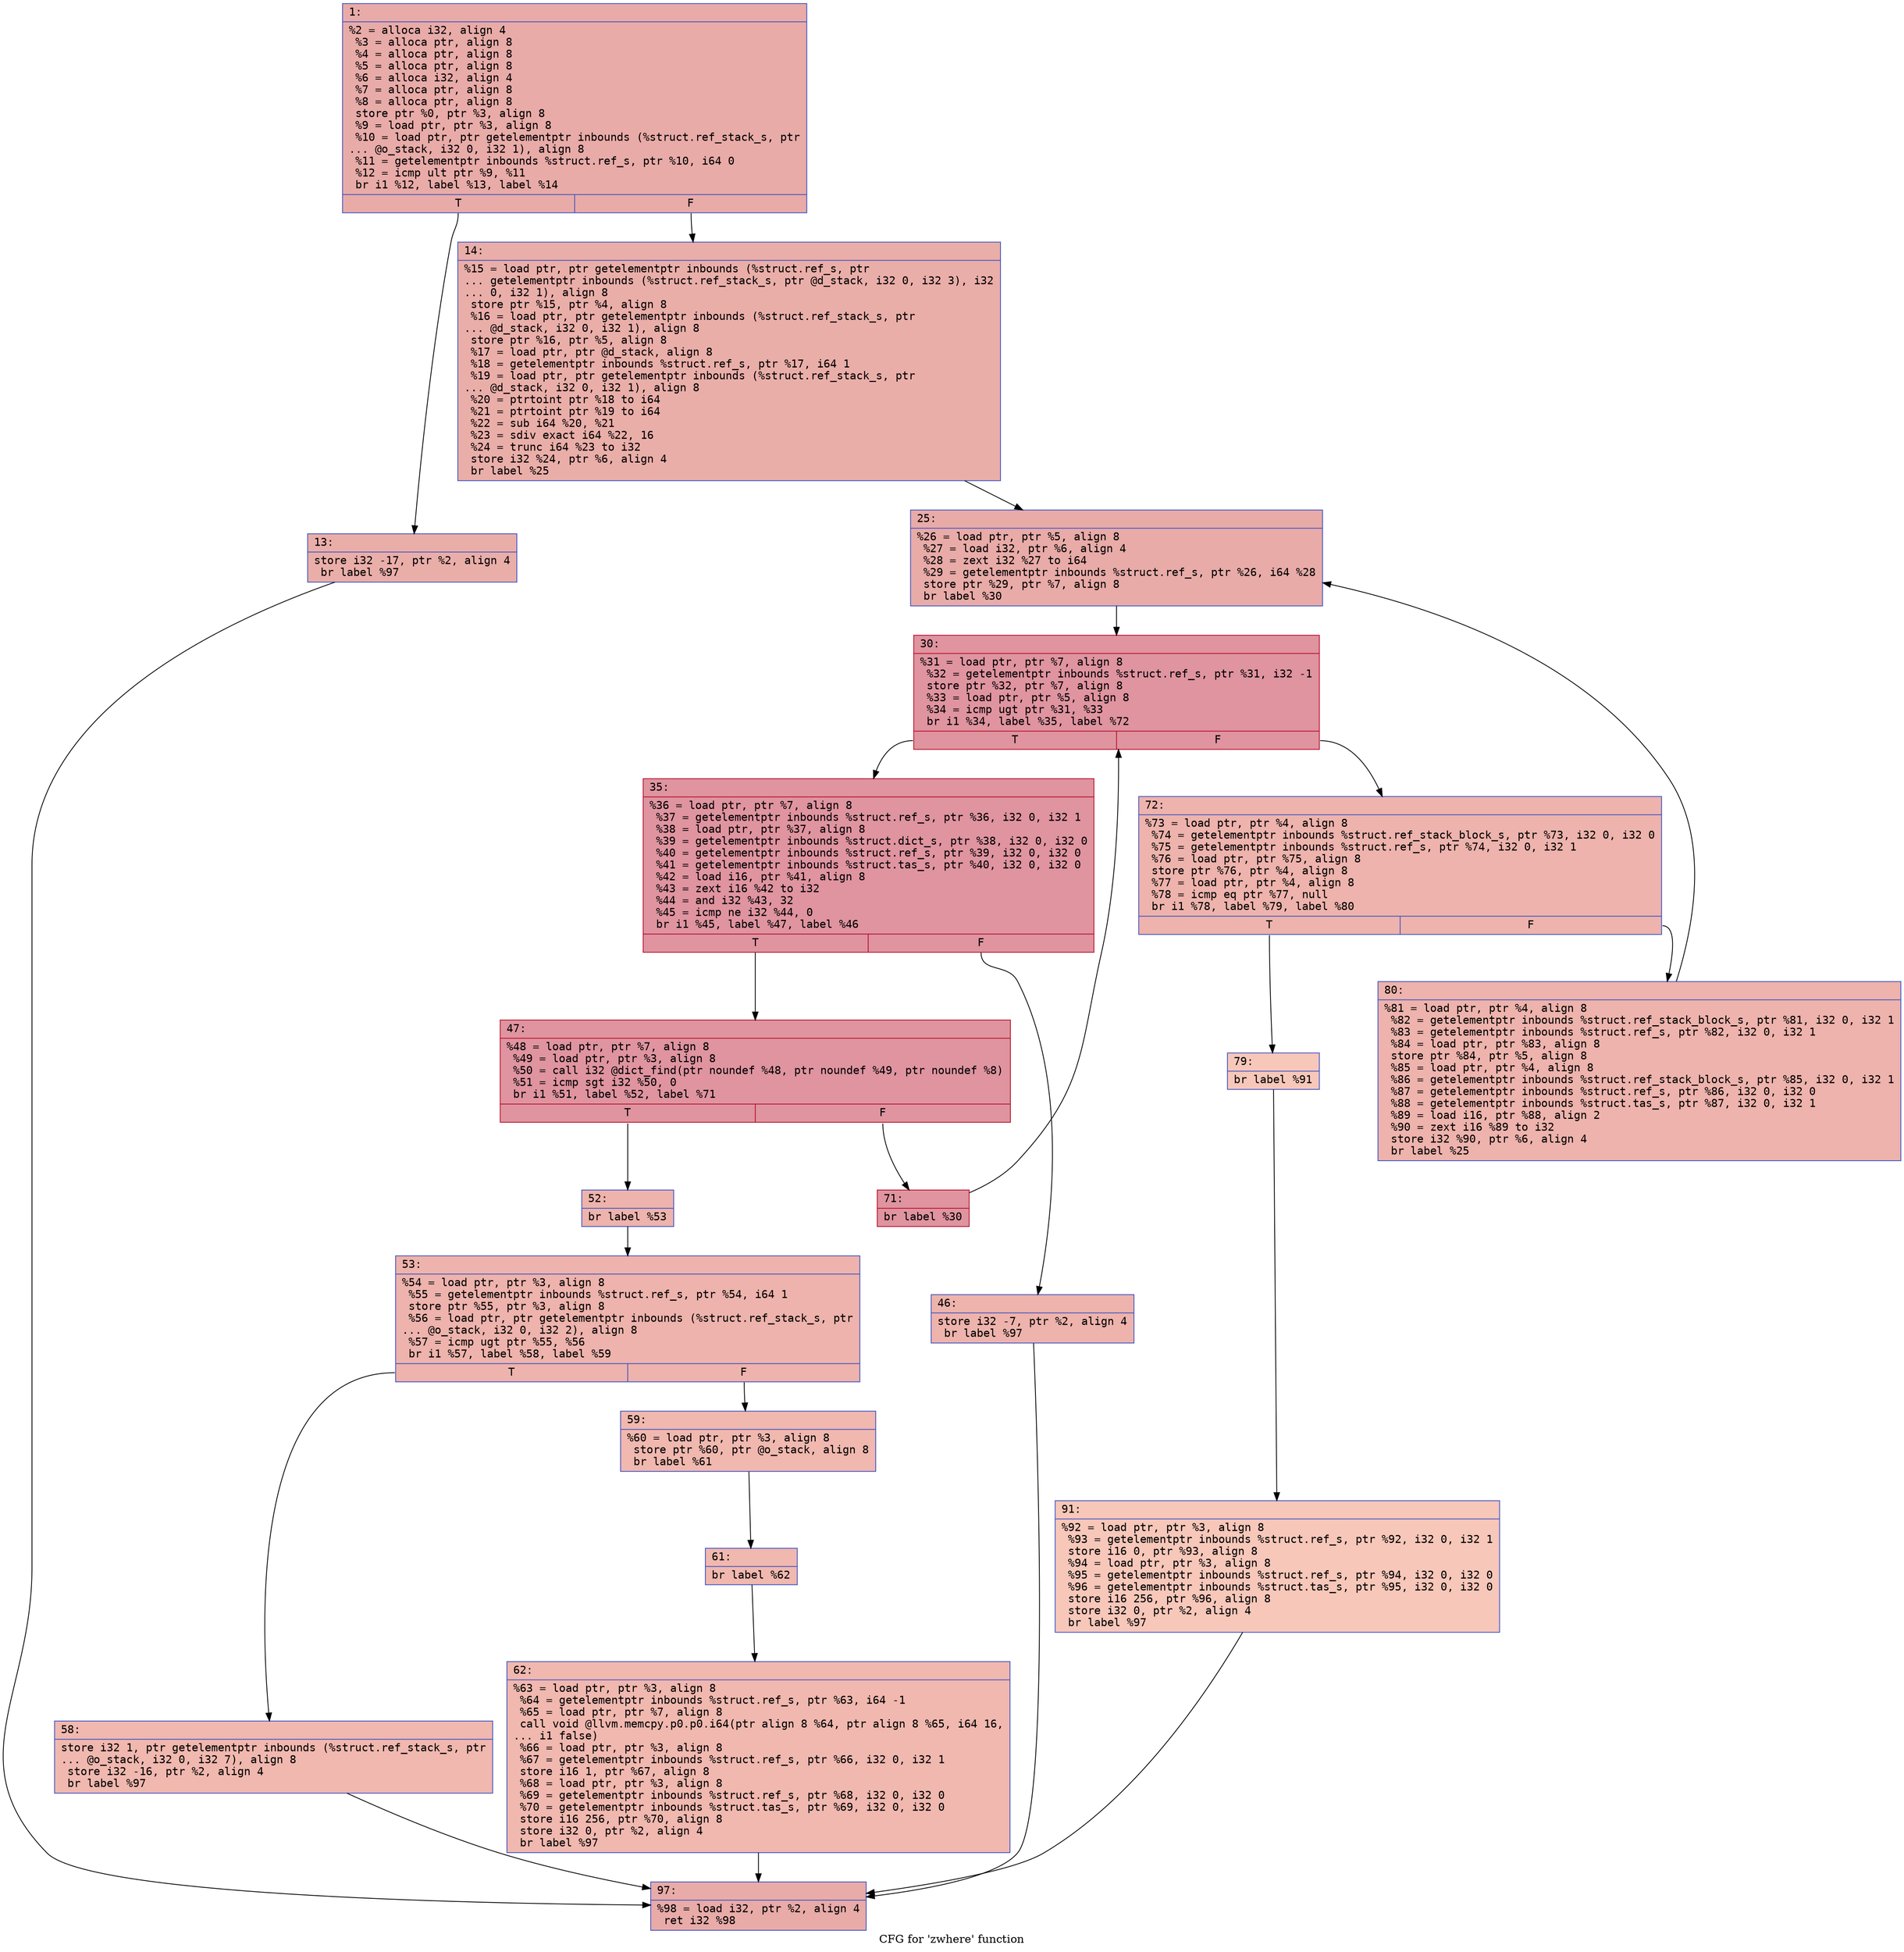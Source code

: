 digraph "CFG for 'zwhere' function" {
	label="CFG for 'zwhere' function";

	Node0x600003c076b0 [shape=record,color="#3d50c3ff", style=filled, fillcolor="#cc403a70" fontname="Courier",label="{1:\l|  %2 = alloca i32, align 4\l  %3 = alloca ptr, align 8\l  %4 = alloca ptr, align 8\l  %5 = alloca ptr, align 8\l  %6 = alloca i32, align 4\l  %7 = alloca ptr, align 8\l  %8 = alloca ptr, align 8\l  store ptr %0, ptr %3, align 8\l  %9 = load ptr, ptr %3, align 8\l  %10 = load ptr, ptr getelementptr inbounds (%struct.ref_stack_s, ptr\l... @o_stack, i32 0, i32 1), align 8\l  %11 = getelementptr inbounds %struct.ref_s, ptr %10, i64 0\l  %12 = icmp ult ptr %9, %11\l  br i1 %12, label %13, label %14\l|{<s0>T|<s1>F}}"];
	Node0x600003c076b0:s0 -> Node0x600003c07700[tooltip="1 -> 13\nProbability 50.00%" ];
	Node0x600003c076b0:s1 -> Node0x600003c07750[tooltip="1 -> 14\nProbability 50.00%" ];
	Node0x600003c07700 [shape=record,color="#3d50c3ff", style=filled, fillcolor="#d0473d70" fontname="Courier",label="{13:\l|  store i32 -17, ptr %2, align 4\l  br label %97\l}"];
	Node0x600003c07700 -> Node0x600003c07ca0[tooltip="13 -> 97\nProbability 100.00%" ];
	Node0x600003c07750 [shape=record,color="#3d50c3ff", style=filled, fillcolor="#d0473d70" fontname="Courier",label="{14:\l|  %15 = load ptr, ptr getelementptr inbounds (%struct.ref_s, ptr\l... getelementptr inbounds (%struct.ref_stack_s, ptr @d_stack, i32 0, i32 3), i32\l... 0, i32 1), align 8\l  store ptr %15, ptr %4, align 8\l  %16 = load ptr, ptr getelementptr inbounds (%struct.ref_stack_s, ptr\l... @d_stack, i32 0, i32 1), align 8\l  store ptr %16, ptr %5, align 8\l  %17 = load ptr, ptr @d_stack, align 8\l  %18 = getelementptr inbounds %struct.ref_s, ptr %17, i64 1\l  %19 = load ptr, ptr getelementptr inbounds (%struct.ref_stack_s, ptr\l... @d_stack, i32 0, i32 1), align 8\l  %20 = ptrtoint ptr %18 to i64\l  %21 = ptrtoint ptr %19 to i64\l  %22 = sub i64 %20, %21\l  %23 = sdiv exact i64 %22, 16\l  %24 = trunc i64 %23 to i32\l  store i32 %24, ptr %6, align 4\l  br label %25\l}"];
	Node0x600003c07750 -> Node0x600003c077a0[tooltip="14 -> 25\nProbability 100.00%" ];
	Node0x600003c077a0 [shape=record,color="#3d50c3ff", style=filled, fillcolor="#cc403a70" fontname="Courier",label="{25:\l|  %26 = load ptr, ptr %5, align 8\l  %27 = load i32, ptr %6, align 4\l  %28 = zext i32 %27 to i64\l  %29 = getelementptr inbounds %struct.ref_s, ptr %26, i64 %28\l  store ptr %29, ptr %7, align 8\l  br label %30\l}"];
	Node0x600003c077a0 -> Node0x600003c077f0[tooltip="25 -> 30\nProbability 100.00%" ];
	Node0x600003c077f0 [shape=record,color="#b70d28ff", style=filled, fillcolor="#b70d2870" fontname="Courier",label="{30:\l|  %31 = load ptr, ptr %7, align 8\l  %32 = getelementptr inbounds %struct.ref_s, ptr %31, i32 -1\l  store ptr %32, ptr %7, align 8\l  %33 = load ptr, ptr %5, align 8\l  %34 = icmp ugt ptr %31, %33\l  br i1 %34, label %35, label %72\l|{<s0>T|<s1>F}}"];
	Node0x600003c077f0:s0 -> Node0x600003c07840[tooltip="30 -> 35\nProbability 96.88%" ];
	Node0x600003c077f0:s1 -> Node0x600003c07b60[tooltip="30 -> 72\nProbability 3.12%" ];
	Node0x600003c07840 [shape=record,color="#b70d28ff", style=filled, fillcolor="#b70d2870" fontname="Courier",label="{35:\l|  %36 = load ptr, ptr %7, align 8\l  %37 = getelementptr inbounds %struct.ref_s, ptr %36, i32 0, i32 1\l  %38 = load ptr, ptr %37, align 8\l  %39 = getelementptr inbounds %struct.dict_s, ptr %38, i32 0, i32 0\l  %40 = getelementptr inbounds %struct.ref_s, ptr %39, i32 0, i32 0\l  %41 = getelementptr inbounds %struct.tas_s, ptr %40, i32 0, i32 0\l  %42 = load i16, ptr %41, align 8\l  %43 = zext i16 %42 to i32\l  %44 = and i32 %43, 32\l  %45 = icmp ne i32 %44, 0\l  br i1 %45, label %47, label %46\l|{<s0>T|<s1>F}}"];
	Node0x600003c07840:s0 -> Node0x600003c078e0[tooltip="35 -> 47\nProbability 96.88%" ];
	Node0x600003c07840:s1 -> Node0x600003c07890[tooltip="35 -> 46\nProbability 3.12%" ];
	Node0x600003c07890 [shape=record,color="#3d50c3ff", style=filled, fillcolor="#d6524470" fontname="Courier",label="{46:\l|  store i32 -7, ptr %2, align 4\l  br label %97\l}"];
	Node0x600003c07890 -> Node0x600003c07ca0[tooltip="46 -> 97\nProbability 100.00%" ];
	Node0x600003c078e0 [shape=record,color="#b70d28ff", style=filled, fillcolor="#b70d2870" fontname="Courier",label="{47:\l|  %48 = load ptr, ptr %7, align 8\l  %49 = load ptr, ptr %3, align 8\l  %50 = call i32 @dict_find(ptr noundef %48, ptr noundef %49, ptr noundef %8)\l  %51 = icmp sgt i32 %50, 0\l  br i1 %51, label %52, label %71\l|{<s0>T|<s1>F}}"];
	Node0x600003c078e0:s0 -> Node0x600003c07930[tooltip="47 -> 52\nProbability 3.12%" ];
	Node0x600003c078e0:s1 -> Node0x600003c07b10[tooltip="47 -> 71\nProbability 96.88%" ];
	Node0x600003c07930 [shape=record,color="#3d50c3ff", style=filled, fillcolor="#d6524470" fontname="Courier",label="{52:\l|  br label %53\l}"];
	Node0x600003c07930 -> Node0x600003c07980[tooltip="52 -> 53\nProbability 100.00%" ];
	Node0x600003c07980 [shape=record,color="#3d50c3ff", style=filled, fillcolor="#d6524470" fontname="Courier",label="{53:\l|  %54 = load ptr, ptr %3, align 8\l  %55 = getelementptr inbounds %struct.ref_s, ptr %54, i64 1\l  store ptr %55, ptr %3, align 8\l  %56 = load ptr, ptr getelementptr inbounds (%struct.ref_stack_s, ptr\l... @o_stack, i32 0, i32 2), align 8\l  %57 = icmp ugt ptr %55, %56\l  br i1 %57, label %58, label %59\l|{<s0>T|<s1>F}}"];
	Node0x600003c07980:s0 -> Node0x600003c079d0[tooltip="53 -> 58\nProbability 50.00%" ];
	Node0x600003c07980:s1 -> Node0x600003c07a20[tooltip="53 -> 59\nProbability 50.00%" ];
	Node0x600003c079d0 [shape=record,color="#3d50c3ff", style=filled, fillcolor="#dc5d4a70" fontname="Courier",label="{58:\l|  store i32 1, ptr getelementptr inbounds (%struct.ref_stack_s, ptr\l... @o_stack, i32 0, i32 7), align 8\l  store i32 -16, ptr %2, align 4\l  br label %97\l}"];
	Node0x600003c079d0 -> Node0x600003c07ca0[tooltip="58 -> 97\nProbability 100.00%" ];
	Node0x600003c07a20 [shape=record,color="#3d50c3ff", style=filled, fillcolor="#dc5d4a70" fontname="Courier",label="{59:\l|  %60 = load ptr, ptr %3, align 8\l  store ptr %60, ptr @o_stack, align 8\l  br label %61\l}"];
	Node0x600003c07a20 -> Node0x600003c07a70[tooltip="59 -> 61\nProbability 100.00%" ];
	Node0x600003c07a70 [shape=record,color="#3d50c3ff", style=filled, fillcolor="#dc5d4a70" fontname="Courier",label="{61:\l|  br label %62\l}"];
	Node0x600003c07a70 -> Node0x600003c07ac0[tooltip="61 -> 62\nProbability 100.00%" ];
	Node0x600003c07ac0 [shape=record,color="#3d50c3ff", style=filled, fillcolor="#dc5d4a70" fontname="Courier",label="{62:\l|  %63 = load ptr, ptr %3, align 8\l  %64 = getelementptr inbounds %struct.ref_s, ptr %63, i64 -1\l  %65 = load ptr, ptr %7, align 8\l  call void @llvm.memcpy.p0.p0.i64(ptr align 8 %64, ptr align 8 %65, i64 16,\l... i1 false)\l  %66 = load ptr, ptr %3, align 8\l  %67 = getelementptr inbounds %struct.ref_s, ptr %66, i32 0, i32 1\l  store i16 1, ptr %67, align 8\l  %68 = load ptr, ptr %3, align 8\l  %69 = getelementptr inbounds %struct.ref_s, ptr %68, i32 0, i32 0\l  %70 = getelementptr inbounds %struct.tas_s, ptr %69, i32 0, i32 0\l  store i16 256, ptr %70, align 8\l  store i32 0, ptr %2, align 4\l  br label %97\l}"];
	Node0x600003c07ac0 -> Node0x600003c07ca0[tooltip="62 -> 97\nProbability 100.00%" ];
	Node0x600003c07b10 [shape=record,color="#b70d28ff", style=filled, fillcolor="#b70d2870" fontname="Courier",label="{71:\l|  br label %30\l}"];
	Node0x600003c07b10 -> Node0x600003c077f0[tooltip="71 -> 30\nProbability 100.00%" ];
	Node0x600003c07b60 [shape=record,color="#3d50c3ff", style=filled, fillcolor="#d6524470" fontname="Courier",label="{72:\l|  %73 = load ptr, ptr %4, align 8\l  %74 = getelementptr inbounds %struct.ref_stack_block_s, ptr %73, i32 0, i32 0\l  %75 = getelementptr inbounds %struct.ref_s, ptr %74, i32 0, i32 1\l  %76 = load ptr, ptr %75, align 8\l  store ptr %76, ptr %4, align 8\l  %77 = load ptr, ptr %4, align 8\l  %78 = icmp eq ptr %77, null\l  br i1 %78, label %79, label %80\l|{<s0>T|<s1>F}}"];
	Node0x600003c07b60:s0 -> Node0x600003c07bb0[tooltip="72 -> 79\nProbability 3.12%" ];
	Node0x600003c07b60:s1 -> Node0x600003c07c00[tooltip="72 -> 80\nProbability 96.88%" ];
	Node0x600003c07bb0 [shape=record,color="#3d50c3ff", style=filled, fillcolor="#ec7f6370" fontname="Courier",label="{79:\l|  br label %91\l}"];
	Node0x600003c07bb0 -> Node0x600003c07c50[tooltip="79 -> 91\nProbability 100.00%" ];
	Node0x600003c07c00 [shape=record,color="#3d50c3ff", style=filled, fillcolor="#d6524470" fontname="Courier",label="{80:\l|  %81 = load ptr, ptr %4, align 8\l  %82 = getelementptr inbounds %struct.ref_stack_block_s, ptr %81, i32 0, i32 1\l  %83 = getelementptr inbounds %struct.ref_s, ptr %82, i32 0, i32 1\l  %84 = load ptr, ptr %83, align 8\l  store ptr %84, ptr %5, align 8\l  %85 = load ptr, ptr %4, align 8\l  %86 = getelementptr inbounds %struct.ref_stack_block_s, ptr %85, i32 0, i32 1\l  %87 = getelementptr inbounds %struct.ref_s, ptr %86, i32 0, i32 0\l  %88 = getelementptr inbounds %struct.tas_s, ptr %87, i32 0, i32 1\l  %89 = load i16, ptr %88, align 2\l  %90 = zext i16 %89 to i32\l  store i32 %90, ptr %6, align 4\l  br label %25\l}"];
	Node0x600003c07c00 -> Node0x600003c077a0[tooltip="80 -> 25\nProbability 100.00%" ];
	Node0x600003c07c50 [shape=record,color="#3d50c3ff", style=filled, fillcolor="#ec7f6370" fontname="Courier",label="{91:\l|  %92 = load ptr, ptr %3, align 8\l  %93 = getelementptr inbounds %struct.ref_s, ptr %92, i32 0, i32 1\l  store i16 0, ptr %93, align 8\l  %94 = load ptr, ptr %3, align 8\l  %95 = getelementptr inbounds %struct.ref_s, ptr %94, i32 0, i32 0\l  %96 = getelementptr inbounds %struct.tas_s, ptr %95, i32 0, i32 0\l  store i16 256, ptr %96, align 8\l  store i32 0, ptr %2, align 4\l  br label %97\l}"];
	Node0x600003c07c50 -> Node0x600003c07ca0[tooltip="91 -> 97\nProbability 100.00%" ];
	Node0x600003c07ca0 [shape=record,color="#3d50c3ff", style=filled, fillcolor="#cc403a70" fontname="Courier",label="{97:\l|  %98 = load i32, ptr %2, align 4\l  ret i32 %98\l}"];
}
